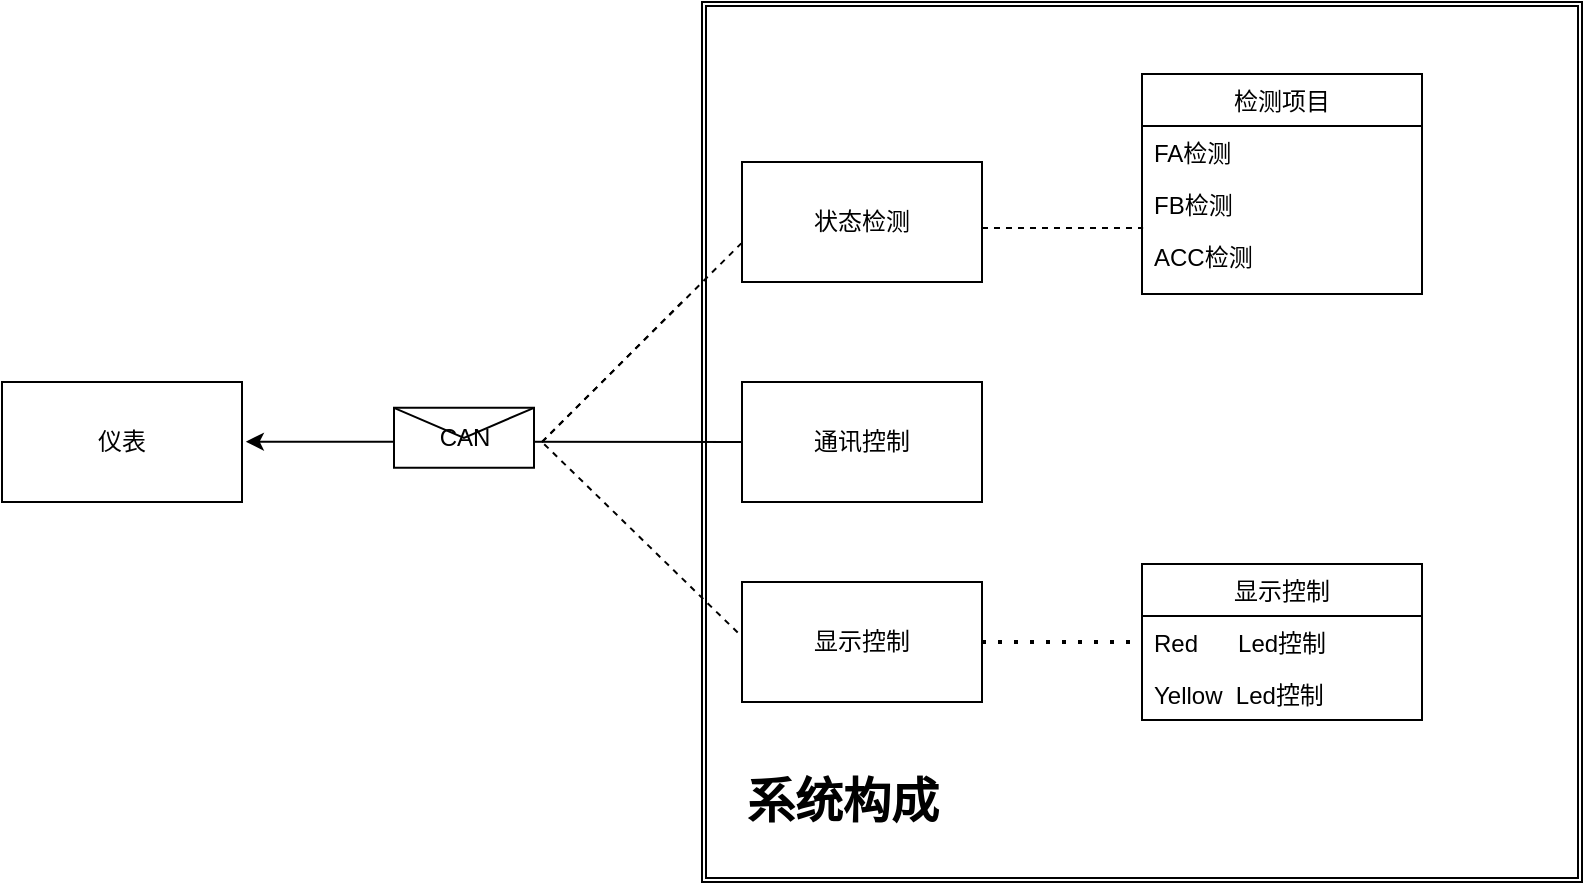 <mxfile version="13.8.0" type="github" pages="2"><diagram id="UWV9y5kMF5BhSZq98C3M" name="Page-1"><mxGraphModel dx="1422" dy="756" grid="1" gridSize="10" guides="1" tooltips="1" connect="1" arrows="1" fold="1" page="1" pageScale="1" pageWidth="827" pageHeight="1169" math="0" shadow="0"><root><mxCell id="0"/><mxCell id="1" parent="0"/><mxCell id="8X0V5uDWK1kKiz1Sdfx8-1" value="" style="shape=ext;double=1;whiteSpace=wrap;html=1;aspect=fixed;" vertex="1" parent="1"><mxGeometry x="570" y="180" width="440" height="440" as="geometry"/></mxCell><mxCell id="8X0V5uDWK1kKiz1Sdfx8-2" value="状态检测" style="rounded=0;whiteSpace=wrap;html=1;" vertex="1" parent="1"><mxGeometry x="590" y="260" width="120" height="60" as="geometry"/></mxCell><mxCell id="8X0V5uDWK1kKiz1Sdfx8-3" value="通讯控制" style="rounded=0;whiteSpace=wrap;html=1;" vertex="1" parent="1"><mxGeometry x="590" y="370" width="120" height="60" as="geometry"/></mxCell><mxCell id="8X0V5uDWK1kKiz1Sdfx8-4" value="显示控制" style="rounded=0;whiteSpace=wrap;html=1;" vertex="1" parent="1"><mxGeometry x="590" y="470" width="120" height="60" as="geometry"/></mxCell><mxCell id="8X0V5uDWK1kKiz1Sdfx8-5" value="" style="endArrow=classic;html=1;entryX=1.016;entryY=0.497;entryDx=0;entryDy=0;entryPerimeter=0;" edge="1" parent="1" target="8X0V5uDWK1kKiz1Sdfx8-7"><mxGeometry relative="1" as="geometry"><mxPoint x="590" y="400" as="sourcePoint"/><mxPoint x="350" y="400" as="targetPoint"/></mxGeometry></mxCell><mxCell id="8X0V5uDWK1kKiz1Sdfx8-6" value="CAN" style="shape=message;html=1;outlineConnect=0;" vertex="1" parent="8X0V5uDWK1kKiz1Sdfx8-5"><mxGeometry width="70" height="30" relative="1" as="geometry"><mxPoint x="-50" y="-17" as="offset"/></mxGeometry></mxCell><mxCell id="8X0V5uDWK1kKiz1Sdfx8-7" value="仪表" style="rounded=0;whiteSpace=wrap;html=1;" vertex="1" parent="1"><mxGeometry x="220" y="370" width="120" height="60" as="geometry"/></mxCell><mxCell id="8X0V5uDWK1kKiz1Sdfx8-8" value="" style="endArrow=none;dashed=1;html=1;" edge="1" parent="1"><mxGeometry width="50" height="50" relative="1" as="geometry"><mxPoint x="490" y="400" as="sourcePoint"/><mxPoint x="560" y="330" as="targetPoint"/></mxGeometry></mxCell><mxCell id="8X0V5uDWK1kKiz1Sdfx8-9" value="" style="endArrow=none;dashed=1;html=1;entryX=-0.003;entryY=0.678;entryDx=0;entryDy=0;entryPerimeter=0;" edge="1" parent="1" target="8X0V5uDWK1kKiz1Sdfx8-2"><mxGeometry width="50" height="50" relative="1" as="geometry"><mxPoint x="490" y="400" as="sourcePoint"/><mxPoint x="560" y="330" as="targetPoint"/></mxGeometry></mxCell><mxCell id="8X0V5uDWK1kKiz1Sdfx8-10" value="" style="endArrow=none;dashed=1;html=1;exitX=-0.018;exitY=0.421;exitDx=0;exitDy=0;exitPerimeter=0;" edge="1" parent="1" source="8X0V5uDWK1kKiz1Sdfx8-4"><mxGeometry width="50" height="50" relative="1" as="geometry"><mxPoint x="599.64" y="310.68" as="sourcePoint"/><mxPoint x="490" y="400" as="targetPoint"/></mxGeometry></mxCell><mxCell id="8X0V5uDWK1kKiz1Sdfx8-11" value="" style="endArrow=none;dashed=1;html=1;entryX=0.004;entryY=0.962;entryDx=0;entryDy=0;entryPerimeter=0;" edge="1" parent="1" target="8X0V5uDWK1kKiz1Sdfx8-16"><mxGeometry width="50" height="50" relative="1" as="geometry"><mxPoint x="710" y="293" as="sourcePoint"/><mxPoint x="760" y="243" as="targetPoint"/></mxGeometry></mxCell><mxCell id="8X0V5uDWK1kKiz1Sdfx8-12" value="" style="endArrow=none;dashed=1;html=1;dashPattern=1 3;strokeWidth=2;exitX=1;exitY=0.5;exitDx=0;exitDy=0;entryX=0;entryY=0.5;entryDx=0;entryDy=0;" edge="1" parent="1" source="8X0V5uDWK1kKiz1Sdfx8-4" target="8X0V5uDWK1kKiz1Sdfx8-19"><mxGeometry width="50" height="50" relative="1" as="geometry"><mxPoint x="740" y="540" as="sourcePoint"/><mxPoint x="790" y="490" as="targetPoint"/></mxGeometry></mxCell><mxCell id="8X0V5uDWK1kKiz1Sdfx8-13" value="系统构成" style="text;strokeColor=none;fillColor=none;html=1;fontSize=24;fontStyle=1;verticalAlign=middle;align=center;" vertex="1" parent="1"><mxGeometry x="590" y="560" width="100" height="40" as="geometry"/></mxCell><mxCell id="8X0V5uDWK1kKiz1Sdfx8-14" value="检测项目" style="swimlane;fontStyle=0;childLayout=stackLayout;horizontal=1;startSize=26;fillColor=none;horizontalStack=0;resizeParent=1;resizeParentMax=0;resizeLast=0;collapsible=1;marginBottom=0;" vertex="1" parent="1"><mxGeometry x="790" y="216" width="140" height="110" as="geometry"><mxRectangle x="790" y="216" width="50" height="26" as="alternateBounds"/></mxGeometry></mxCell><mxCell id="8X0V5uDWK1kKiz1Sdfx8-15" value="FA检测" style="text;strokeColor=none;fillColor=none;align=left;verticalAlign=top;spacingLeft=4;spacingRight=4;overflow=hidden;rotatable=0;points=[[0,0.5],[1,0.5]];portConstraint=eastwest;" vertex="1" parent="8X0V5uDWK1kKiz1Sdfx8-14"><mxGeometry y="26" width="140" height="26" as="geometry"/></mxCell><mxCell id="8X0V5uDWK1kKiz1Sdfx8-16" value="FB检测" style="text;strokeColor=none;fillColor=none;align=left;verticalAlign=top;spacingLeft=4;spacingRight=4;overflow=hidden;rotatable=0;points=[[0,0.5],[1,0.5]];portConstraint=eastwest;" vertex="1" parent="8X0V5uDWK1kKiz1Sdfx8-14"><mxGeometry y="52" width="140" height="26" as="geometry"/></mxCell><mxCell id="8X0V5uDWK1kKiz1Sdfx8-17" value="ACC检测" style="text;strokeColor=none;fillColor=none;align=left;verticalAlign=top;spacingLeft=4;spacingRight=4;overflow=hidden;rotatable=0;points=[[0,0.5],[1,0.5]];portConstraint=eastwest;" vertex="1" parent="8X0V5uDWK1kKiz1Sdfx8-14"><mxGeometry y="78" width="140" height="32" as="geometry"/></mxCell><mxCell id="8X0V5uDWK1kKiz1Sdfx8-18" value="显示控制" style="swimlane;fontStyle=0;childLayout=stackLayout;horizontal=1;startSize=26;fillColor=none;horizontalStack=0;resizeParent=1;resizeParentMax=0;resizeLast=0;collapsible=1;marginBottom=0;" vertex="1" parent="1"><mxGeometry x="790" y="461" width="140" height="78" as="geometry"><mxRectangle x="790" y="461" width="50" height="26" as="alternateBounds"/></mxGeometry></mxCell><mxCell id="8X0V5uDWK1kKiz1Sdfx8-19" value="Red      Led控制" style="text;strokeColor=none;fillColor=none;align=left;verticalAlign=top;spacingLeft=4;spacingRight=4;overflow=hidden;rotatable=0;points=[[0,0.5],[1,0.5]];portConstraint=eastwest;" vertex="1" parent="8X0V5uDWK1kKiz1Sdfx8-18"><mxGeometry y="26" width="140" height="26" as="geometry"/></mxCell><mxCell id="8X0V5uDWK1kKiz1Sdfx8-20" value="Yellow  Led控制" style="text;strokeColor=none;fillColor=none;align=left;verticalAlign=top;spacingLeft=4;spacingRight=4;overflow=hidden;rotatable=0;points=[[0,0.5],[1,0.5]];portConstraint=eastwest;" vertex="1" parent="8X0V5uDWK1kKiz1Sdfx8-18"><mxGeometry y="52" width="140" height="26" as="geometry"/></mxCell></root></mxGraphModel></diagram><diagram name="逻辑" id="iyMRbeVux567cOdQs-A3"><mxGraphModel dx="1422" dy="756" grid="1" gridSize="5" guides="1" tooltips="1" connect="1" arrows="1" fold="1" page="1" pageScale="1" pageWidth="1654" pageHeight="1169" math="0" shadow="0"><root><mxCell id="-C5Vly_0ZX8AUwn4zmsR-0"/><mxCell id="-C5Vly_0ZX8AUwn4zmsR-1" parent="-C5Vly_0ZX8AUwn4zmsR-0"/><mxCell id="xCE1TjIGr5Rqk05mFpis-23" value="" style="edgeStyle=orthogonalEdgeStyle;rounded=0;orthogonalLoop=1;jettySize=auto;html=1;" parent="-C5Vly_0ZX8AUwn4zmsR-1" source="xCE1TjIGr5Rqk05mFpis-0" target="xCE1TjIGr5Rqk05mFpis-2" edge="1"><mxGeometry relative="1" as="geometry"/></mxCell><mxCell id="xCE1TjIGr5Rqk05mFpis-0" value="系统入口" style="rounded=1;whiteSpace=wrap;html=1;" parent="-C5Vly_0ZX8AUwn4zmsR-1" vertex="1"><mxGeometry x="150" y="160" width="120" height="60" as="geometry"/></mxCell><mxCell id="xCE1TjIGr5Rqk05mFpis-25" value="" style="edgeStyle=orthogonalEdgeStyle;rounded=0;orthogonalLoop=1;jettySize=auto;html=1;" parent="-C5Vly_0ZX8AUwn4zmsR-1" source="xCE1TjIGr5Rqk05mFpis-2" target="xCE1TjIGr5Rqk05mFpis-5" edge="1"><mxGeometry relative="1" as="geometry"/></mxCell><mxCell id="xCE1TjIGr5Rqk05mFpis-48" value="" style="edgeStyle=orthogonalEdgeStyle;rounded=0;orthogonalLoop=1;jettySize=auto;html=1;" parent="-C5Vly_0ZX8AUwn4zmsR-1" source="xCE1TjIGr5Rqk05mFpis-2" target="xCE1TjIGr5Rqk05mFpis-11" edge="1"><mxGeometry relative="1" as="geometry"/></mxCell><mxCell id="xCE1TjIGr5Rqk05mFpis-2" value="初始化" style="rounded=0;whiteSpace=wrap;html=1;" parent="-C5Vly_0ZX8AUwn4zmsR-1" vertex="1"><mxGeometry x="150" y="310" width="120" height="40" as="geometry"/></mxCell><mxCell id="xCE1TjIGr5Rqk05mFpis-31" value="" style="edgeStyle=orthogonalEdgeStyle;rounded=0;orthogonalLoop=1;jettySize=auto;html=1;" parent="-C5Vly_0ZX8AUwn4zmsR-1" source="xCE1TjIGr5Rqk05mFpis-5" target="xCE1TjIGr5Rqk05mFpis-30" edge="1"><mxGeometry relative="1" as="geometry"/></mxCell><mxCell id="xCE1TjIGr5Rqk05mFpis-39" value="" style="edgeStyle=orthogonalEdgeStyle;rounded=0;orthogonalLoop=1;jettySize=auto;html=1;" parent="-C5Vly_0ZX8AUwn4zmsR-1" source="xCE1TjIGr5Rqk05mFpis-5" target="xCE1TjIGr5Rqk05mFpis-38" edge="1"><mxGeometry relative="1" as="geometry"/></mxCell><mxCell id="xCE1TjIGr5Rqk05mFpis-5" value="状态识别" style="rounded=0;whiteSpace=wrap;html=1;" parent="-C5Vly_0ZX8AUwn4zmsR-1" vertex="1"><mxGeometry x="150" y="440" width="120" height="40" as="geometry"/></mxCell><mxCell id="xCE1TjIGr5Rqk05mFpis-11" value="" style="shape=curlyBracket;whiteSpace=wrap;html=1;rounded=1;" parent="-C5Vly_0ZX8AUwn4zmsR-1" vertex="1"><mxGeometry x="350" y="270" width="20" height="120" as="geometry"/></mxCell><mxCell id="xCE1TjIGr5Rqk05mFpis-58" value="" style="edgeStyle=orthogonalEdgeStyle;rounded=0;orthogonalLoop=1;jettySize=auto;html=1;" parent="-C5Vly_0ZX8AUwn4zmsR-1" source="xCE1TjIGr5Rqk05mFpis-12" target="xCE1TjIGr5Rqk05mFpis-57" edge="1"><mxGeometry relative="1" as="geometry"/></mxCell><mxCell id="xCE1TjIGr5Rqk05mFpis-12" value="定时器初始化" style="text;html=1;align=center;verticalAlign=middle;resizable=0;points=[];autosize=1;" parent="-C5Vly_0ZX8AUwn4zmsR-1" vertex="1"><mxGeometry x="375" y="275" width="90" height="20" as="geometry"/></mxCell><mxCell id="xCE1TjIGr5Rqk05mFpis-13" value="引脚初始化" style="text;html=1;align=center;verticalAlign=middle;resizable=0;points=[];autosize=1;" parent="-C5Vly_0ZX8AUwn4zmsR-1" vertex="1"><mxGeometry x="375" y="305" width="80" height="20" as="geometry"/></mxCell><mxCell id="xCE1TjIGr5Rqk05mFpis-60" value="" style="edgeStyle=orthogonalEdgeStyle;rounded=0;orthogonalLoop=1;jettySize=auto;html=1;" parent="-C5Vly_0ZX8AUwn4zmsR-1" source="xCE1TjIGr5Rqk05mFpis-17" target="xCE1TjIGr5Rqk05mFpis-59" edge="1"><mxGeometry relative="1" as="geometry"/></mxCell><mxCell id="xCE1TjIGr5Rqk05mFpis-17" value="CAN初始化" style="text;html=1;align=center;verticalAlign=middle;resizable=0;points=[];autosize=1;" parent="-C5Vly_0ZX8AUwn4zmsR-1" vertex="1"><mxGeometry x="375" y="335" width="80" height="20" as="geometry"/></mxCell><mxCell id="xCE1TjIGr5Rqk05mFpis-19" value="相关变量初始化" style="text;html=1;align=center;verticalAlign=middle;resizable=0;points=[];autosize=1;" parent="-C5Vly_0ZX8AUwn4zmsR-1" vertex="1"><mxGeometry x="375" y="365" width="100" height="20" as="geometry"/></mxCell><mxCell id="xCE1TjIGr5Rqk05mFpis-33" value="" style="edgeStyle=orthogonalEdgeStyle;rounded=0;orthogonalLoop=1;jettySize=auto;html=1;" parent="-C5Vly_0ZX8AUwn4zmsR-1" source="xCE1TjIGr5Rqk05mFpis-30" target="xCE1TjIGr5Rqk05mFpis-32" edge="1"><mxGeometry relative="1" as="geometry"/></mxCell><mxCell id="xCE1TjIGr5Rqk05mFpis-41" value="" style="edgeStyle=orthogonalEdgeStyle;rounded=0;orthogonalLoop=1;jettySize=auto;html=1;" parent="-C5Vly_0ZX8AUwn4zmsR-1" source="xCE1TjIGr5Rqk05mFpis-30" target="xCE1TjIGr5Rqk05mFpis-40" edge="1"><mxGeometry relative="1" as="geometry"/></mxCell><mxCell id="xCE1TjIGr5Rqk05mFpis-30" value="显示控制" style="rounded=0;whiteSpace=wrap;html=1;" parent="-C5Vly_0ZX8AUwn4zmsR-1" vertex="1"><mxGeometry x="150" y="560" width="120" height="40" as="geometry"/></mxCell><mxCell id="xCE1TjIGr5Rqk05mFpis-43" value="" style="edgeStyle=orthogonalEdgeStyle;rounded=0;orthogonalLoop=1;jettySize=auto;html=1;" parent="-C5Vly_0ZX8AUwn4zmsR-1" source="xCE1TjIGr5Rqk05mFpis-32" target="xCE1TjIGr5Rqk05mFpis-42" edge="1"><mxGeometry relative="1" as="geometry"/></mxCell><mxCell id="xCE1TjIGr5Rqk05mFpis-32" value="通讯控制" style="rounded=0;whiteSpace=wrap;html=1;" parent="-C5Vly_0ZX8AUwn4zmsR-1" vertex="1"><mxGeometry x="150" y="680" width="120" height="40" as="geometry"/></mxCell><mxCell id="xCE1TjIGr5Rqk05mFpis-35" value="" style="edgeStyle=elbowEdgeStyle;elbow=vertical;endArrow=classic;html=1;exitX=-0.03;exitY=0.535;exitDx=0;exitDy=0;exitPerimeter=0;entryX=0;entryY=0.5;entryDx=0;entryDy=0;" parent="-C5Vly_0ZX8AUwn4zmsR-1" source="xCE1TjIGr5Rqk05mFpis-32" target="xCE1TjIGr5Rqk05mFpis-5" edge="1"><mxGeometry width="50" height="50" relative="1" as="geometry"><mxPoint x="80" y="680" as="sourcePoint"/><mxPoint x="130" y="460" as="targetPoint"/><Array as="points"><mxPoint x="120" y="701"/><mxPoint x="130" y="490"/><mxPoint x="130" y="520"/></Array></mxGeometry></mxCell><mxCell id="xCE1TjIGr5Rqk05mFpis-38" value="周期&lt;br&gt;检测识别状态" style="ellipse;whiteSpace=wrap;html=1;rounded=0;" parent="-C5Vly_0ZX8AUwn4zmsR-1" vertex="1"><mxGeometry x="350" y="420" width="150" height="80" as="geometry"/></mxCell><mxCell id="xCE1TjIGr5Rqk05mFpis-40" value="&amp;nbsp; &amp;nbsp; 故障：Yellow&lt;br&gt;告警：Red" style="ellipse;whiteSpace=wrap;html=1;rounded=0;" parent="-C5Vly_0ZX8AUwn4zmsR-1" vertex="1"><mxGeometry x="350" y="540" width="120" height="80" as="geometry"/></mxCell><mxCell id="xCE1TjIGr5Rqk05mFpis-42" value="周期性&lt;br&gt;发送系统的状态" style="ellipse;whiteSpace=wrap;html=1;rounded=0;" parent="-C5Vly_0ZX8AUwn4zmsR-1" vertex="1"><mxGeometry x="350" y="660" width="120" height="80" as="geometry"/></mxCell><mxCell id="xCE1TjIGr5Rqk05mFpis-57" value="定时周期10ms" style="text;html=1;align=center;verticalAlign=middle;resizable=0;points=[];autosize=1;" parent="-C5Vly_0ZX8AUwn4zmsR-1" vertex="1"><mxGeometry x="545" y="275" width="90" height="20" as="geometry"/></mxCell><mxCell id="xCE1TjIGr5Rqk05mFpis-59" value="250kbps" style="text;html=1;align=center;verticalAlign=middle;resizable=0;points=[];autosize=1;" parent="-C5Vly_0ZX8AUwn4zmsR-1" vertex="1"><mxGeometry x="545" y="335" width="60" height="20" as="geometry"/></mxCell><mxCell id="xCE1TjIGr5Rqk05mFpis-63" value="" style="edgeStyle=orthogonalEdgeStyle;rounded=0;orthogonalLoop=1;jettySize=auto;html=1;" parent="-C5Vly_0ZX8AUwn4zmsR-1" source="xCE1TjIGr5Rqk05mFpis-61" target="xCE1TjIGr5Rqk05mFpis-62" edge="1"><mxGeometry relative="1" as="geometry"/></mxCell><mxCell id="xCE1TjIGr5Rqk05mFpis-61" value="周期入口" style="ellipse;whiteSpace=wrap;html=1;aspect=fixed;" parent="-C5Vly_0ZX8AUwn4zmsR-1" vertex="1"><mxGeometry x="780" y="115" width="80" height="80" as="geometry"/></mxCell><mxCell id="xCE1TjIGr5Rqk05mFpis-65" value="" style="edgeStyle=orthogonalEdgeStyle;rounded=0;orthogonalLoop=1;jettySize=auto;html=1;" parent="-C5Vly_0ZX8AUwn4zmsR-1" source="xCE1TjIGr5Rqk05mFpis-62" target="xCE1TjIGr5Rqk05mFpis-64" edge="1"><mxGeometry relative="1" as="geometry"/></mxCell><mxCell id="xCE1TjIGr5Rqk05mFpis-68" value="" style="edgeStyle=orthogonalEdgeStyle;rounded=0;orthogonalLoop=1;jettySize=auto;html=1;" parent="-C5Vly_0ZX8AUwn4zmsR-1" source="xCE1TjIGr5Rqk05mFpis-62" target="xCE1TjIGr5Rqk05mFpis-67" edge="1"><mxGeometry relative="1" as="geometry"/></mxCell><mxCell id="xCE1TjIGr5Rqk05mFpis-62" value="故障" style="rhombus;whiteSpace=wrap;html=1;" parent="-C5Vly_0ZX8AUwn4zmsR-1" vertex="1"><mxGeometry x="780" y="275" width="80" height="80" as="geometry"/></mxCell><mxCell id="xCE1TjIGr5Rqk05mFpis-71" value="" style="edgeStyle=orthogonalEdgeStyle;rounded=0;orthogonalLoop=1;jettySize=auto;html=1;" parent="-C5Vly_0ZX8AUwn4zmsR-1" source="xCE1TjIGr5Rqk05mFpis-64" target="xCE1TjIGr5Rqk05mFpis-70" edge="1"><mxGeometry relative="1" as="geometry"/></mxCell><mxCell id="xCE1TjIGr5Rqk05mFpis-64" value="相应状态计数++" style="whiteSpace=wrap;html=1;" parent="-C5Vly_0ZX8AUwn4zmsR-1" vertex="1"><mxGeometry x="760" y="445" width="120" height="60" as="geometry"/></mxCell><mxCell id="xCE1TjIGr5Rqk05mFpis-66" value="Y" style="text;html=1;strokeColor=none;fillColor=none;align=center;verticalAlign=middle;whiteSpace=wrap;rounded=0;" parent="-C5Vly_0ZX8AUwn4zmsR-1" vertex="1"><mxGeometry x="820" y="385" width="40" height="20" as="geometry"/></mxCell><mxCell id="xCE1TjIGr5Rqk05mFpis-84" value="" style="edgeStyle=orthogonalEdgeStyle;rounded=0;orthogonalLoop=1;jettySize=auto;html=1;" parent="-C5Vly_0ZX8AUwn4zmsR-1" source="xCE1TjIGr5Rqk05mFpis-67" edge="1"><mxGeometry relative="1" as="geometry"><mxPoint x="820" y="550" as="targetPoint"/><Array as="points"><mxPoint x="980" y="550"/></Array></mxGeometry></mxCell><mxCell id="xCE1TjIGr5Rqk05mFpis-67" value="相应计数归零&lt;br&gt;相应状态标志归零" style="whiteSpace=wrap;html=1;" parent="-C5Vly_0ZX8AUwn4zmsR-1" vertex="1"><mxGeometry x="920" y="285" width="125" height="60" as="geometry"/></mxCell><mxCell id="xCE1TjIGr5Rqk05mFpis-69" value="N" style="text;html=1;strokeColor=none;fillColor=none;align=center;verticalAlign=middle;whiteSpace=wrap;rounded=0;" parent="-C5Vly_0ZX8AUwn4zmsR-1" vertex="1"><mxGeometry x="860" y="290" width="40" height="20" as="geometry"/></mxCell><mxCell id="xCE1TjIGr5Rqk05mFpis-73" value="" style="edgeStyle=orthogonalEdgeStyle;rounded=0;orthogonalLoop=1;jettySize=auto;html=1;" parent="-C5Vly_0ZX8AUwn4zmsR-1" source="xCE1TjIGr5Rqk05mFpis-70" target="xCE1TjIGr5Rqk05mFpis-72" edge="1"><mxGeometry relative="1" as="geometry"/></mxCell><mxCell id="xCE1TjIGr5Rqk05mFpis-70" value="计数满足" style="rhombus;whiteSpace=wrap;html=1;" parent="-C5Vly_0ZX8AUwn4zmsR-1" vertex="1"><mxGeometry x="780" y="575" width="80" height="80" as="geometry"/></mxCell><mxCell id="xCE1TjIGr5Rqk05mFpis-79" value="" style="edgeStyle=orthogonalEdgeStyle;rounded=0;orthogonalLoop=1;jettySize=auto;html=1;" parent="-C5Vly_0ZX8AUwn4zmsR-1" source="xCE1TjIGr5Rqk05mFpis-72" target="xCE1TjIGr5Rqk05mFpis-78" edge="1"><mxGeometry relative="1" as="geometry"/></mxCell><mxCell id="xCE1TjIGr5Rqk05mFpis-72" value="状态标志置位&lt;br&gt;计数归零" style="whiteSpace=wrap;html=1;" parent="-C5Vly_0ZX8AUwn4zmsR-1" vertex="1"><mxGeometry x="760" y="745" width="120" height="60" as="geometry"/></mxCell><mxCell id="xCE1TjIGr5Rqk05mFpis-74" value="Y" style="text;html=1;strokeColor=none;fillColor=none;align=center;verticalAlign=middle;whiteSpace=wrap;rounded=0;" parent="-C5Vly_0ZX8AUwn4zmsR-1" vertex="1"><mxGeometry x="820" y="685" width="40" height="20" as="geometry"/></mxCell><mxCell id="xCE1TjIGr5Rqk05mFpis-77" value="N" style="text;html=1;strokeColor=none;fillColor=none;align=center;verticalAlign=middle;whiteSpace=wrap;rounded=0;" parent="-C5Vly_0ZX8AUwn4zmsR-1" vertex="1"><mxGeometry x="860" y="590" width="40" height="20" as="geometry"/></mxCell><mxCell id="xCE1TjIGr5Rqk05mFpis-78" value="周期出口" style="ellipse;whiteSpace=wrap;html=1;" parent="-C5Vly_0ZX8AUwn4zmsR-1" vertex="1"><mxGeometry x="760" y="875" width="120" height="80" as="geometry"/></mxCell><mxCell id="xCE1TjIGr5Rqk05mFpis-81" value="" style="edgeStyle=orthogonalEdgeStyle;rounded=0;orthogonalLoop=1;jettySize=auto;html=1;entryX=1;entryY=0.5;entryDx=0;entryDy=0;exitX=1;exitY=0.5;exitDx=0;exitDy=0;" parent="-C5Vly_0ZX8AUwn4zmsR-1" source="xCE1TjIGr5Rqk05mFpis-70" target="xCE1TjIGr5Rqk05mFpis-78" edge="1"><mxGeometry relative="1" as="geometry"><mxPoint x="870" y="625" as="sourcePoint"/><mxPoint x="930" y="625" as="targetPoint"/><Array as="points"><mxPoint x="980" y="615"/><mxPoint x="980" y="915"/></Array></mxGeometry></mxCell></root></mxGraphModel></diagram></mxfile>